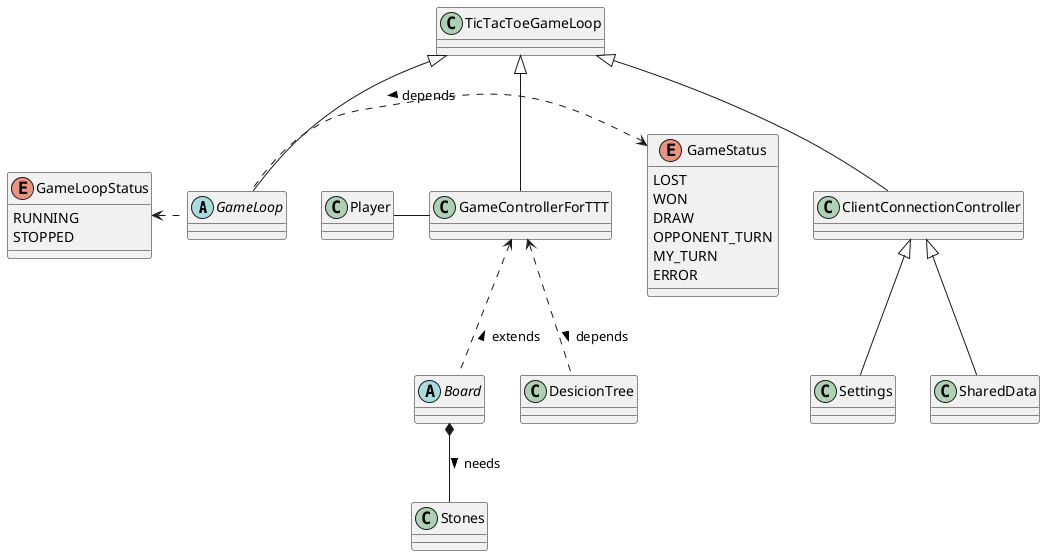 @startuml
'https://plantuml.com/class-diagram

abstract class GameLoop
class GameControllerForTTT
class ClientConnectionController
class Player
abstract class Board
class Stones
class TicTacToeGameLoop
class DesicionTree
class Settings
class SharedData
enum GameStatus
enum GameLoopStatus

TicTacToeGameLoop <|-- GameLoop
TicTacToeGameLoop <|--  ClientConnectionController
GameLoopStatus <. GameLoop
GameStatus <. GameLoop : > depends

TicTacToeGameLoop <|-- GameControllerForTTT

ClientConnectionController <|-- Settings
ClientConnectionController <|-- SharedData

Player - GameControllerForTTT
GameControllerForTTT <.. DesicionTree : > depends
GameControllerForTTT <.. Board : < extends
Board *-- Stones : needs >

abstract class GameLoop {
}

enum GameLoopStatus {
RUNNING
STOPPED
}

enum GameStatus {
LOST
WON
DRAW
OPPONENT_TURN
MY_TURN
ERROR
}
@enduml